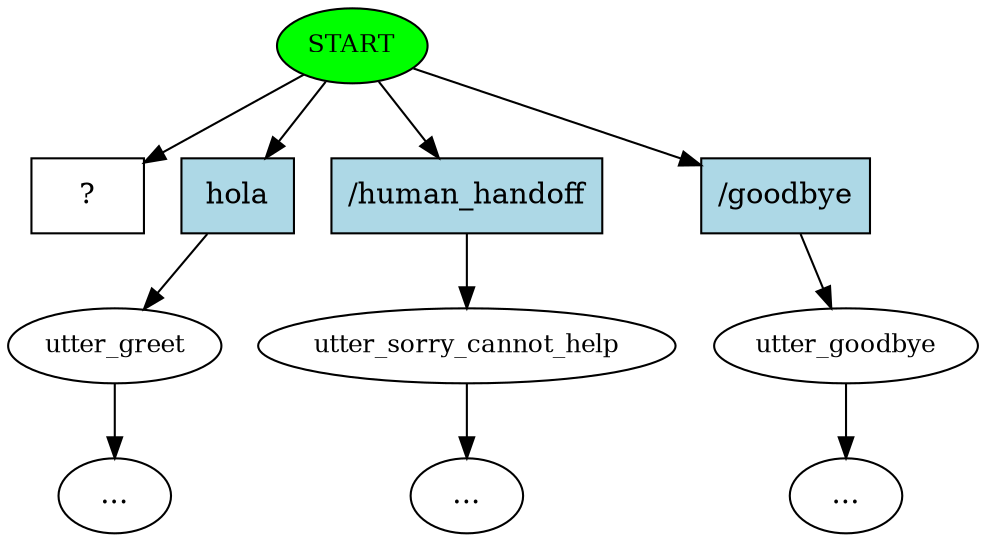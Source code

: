 digraph  {
0 [class="start active", fillcolor=green, fontsize=12, label=START, style=filled];
1 [class="", fontsize=12, label=utter_greet];
4 [class="", fontsize=12, label=utter_sorry_cannot_help];
"-6" [class=ellipsis, label="..."];
5 [class="", fontsize=12, label=utter_goodbye];
"-7" [class=ellipsis, label="..."];
"-9" [class=ellipsis, label="..."];
8 [class="intent dashed active", label="  ?  ", shape=rect];
9 [class=intent, fillcolor=lightblue, label=hola, shape=rect, style=filled];
10 [class=intent, fillcolor=lightblue, label="\/human_handoff", shape=rect, style=filled];
11 [class=intent, fillcolor=lightblue, label="\/goodbye", shape=rect, style=filled];
0 -> 8  [class=active, key=NONE, label=""];
0 -> 9  [class="", key=0];
0 -> 10  [class="", key=0];
0 -> 11  [class="", key=0];
1 -> "-9"  [class="", key=NONE, label=""];
4 -> "-6"  [class="", key=NONE, label=""];
5 -> "-7"  [class="", key=NONE, label=""];
9 -> 1  [class="", key=0];
10 -> 4  [class="", key=0];
11 -> 5  [class="", key=0];
}
